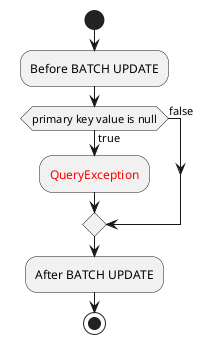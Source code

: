 @startuml
start
    :Before BATCH UPDATE;
if (primary key value is null) then(true)
    :<color:red>QueryException;
else (false)
endif
    :After BATCH UPDATE;
stop
@enduml
